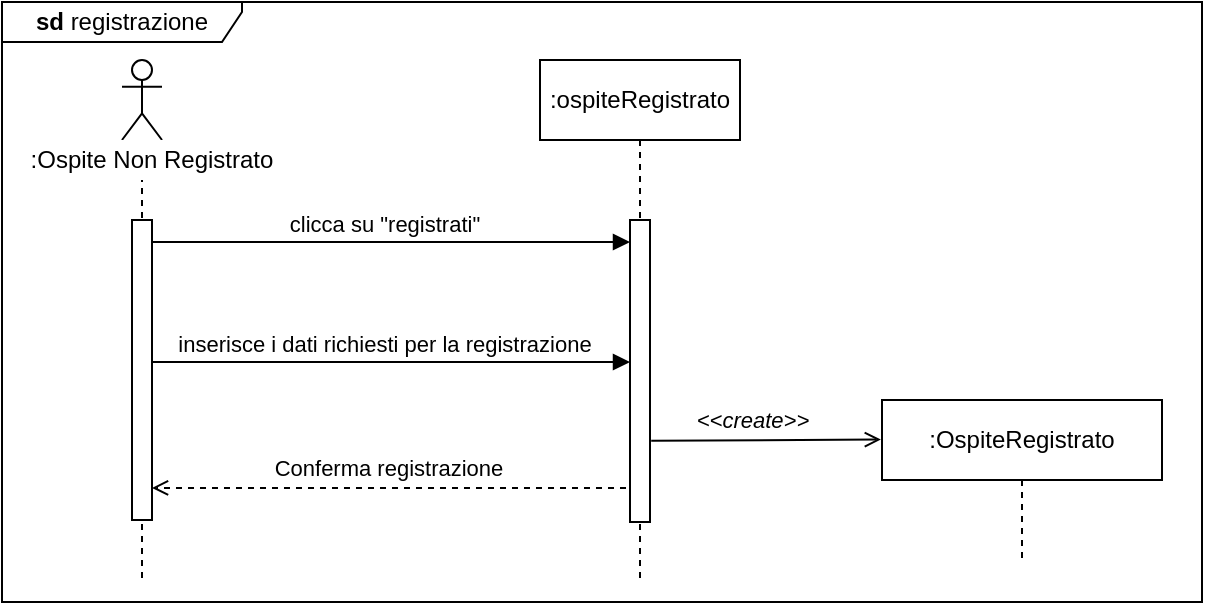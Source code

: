 <mxfile version="13.9.9" type="device"><diagram id="MIO8tU1UEvl1B__BIQpK" name="Page-1"><mxGraphModel dx="852" dy="1663" grid="1" gridSize="10" guides="1" tooltips="1" connect="1" arrows="1" fold="1" page="1" pageScale="1" pageWidth="827" pageHeight="1169" math="0" shadow="0"><root><mxCell id="0"/><mxCell id="1" parent="0"/><mxCell id="ORToput19fKV2EuOsulp-1" value="&lt;b&gt;sd &lt;/b&gt;registrazione" style="shape=umlFrame;whiteSpace=wrap;html=1;width=120;height=20;" parent="1" vertex="1"><mxGeometry x="60" y="-1090" width="600" height="300" as="geometry"/></mxCell><mxCell id="biBlbflUzNOPunbcJSMS-14" value="" style="endArrow=open;dashed=1;endFill=0;endSize=6;html=1;entryX=1;entryY=0.893;entryDx=0;entryDy=0;entryPerimeter=0;startSize=8;" parent="1" target="biBlbflUzNOPunbcJSMS-5" edge="1"><mxGeometry width="160" relative="1" as="geometry"><mxPoint x="372" y="-847" as="sourcePoint"/><mxPoint x="136" y="-833" as="targetPoint"/></mxGeometry></mxCell><mxCell id="biBlbflUzNOPunbcJSMS-9" value="inserisce i dati richiesti per la registrazione" style="html=1;verticalAlign=bottom;startArrow=none;endArrow=block;startSize=8;exitX=0.967;exitY=0.408;exitDx=0;exitDy=0;exitPerimeter=0;startFill=0;endSize=6;" parent="1" edge="1"><mxGeometry x="-0.025" relative="1" as="geometry"><mxPoint x="134.67" y="-909.96" as="sourcePoint"/><mxPoint x="374" y="-910" as="targetPoint"/><mxPoint as="offset"/></mxGeometry></mxCell><mxCell id="biBlbflUzNOPunbcJSMS-13" value="" style="endArrow=open;endFill=1;endSize=6;html=1;exitX=1.06;exitY=0.731;exitDx=0;exitDy=0;exitPerimeter=0;entryX=-0.004;entryY=0.247;entryDx=0;entryDy=0;entryPerimeter=0;startSize=8;" parent="1" source="biBlbflUzNOPunbcJSMS-8" target="biBlbflUzNOPunbcJSMS-11" edge="1"><mxGeometry width="160" relative="1" as="geometry"><mxPoint x="384" y="-901" as="sourcePoint"/><mxPoint x="490" y="-871" as="targetPoint"/></mxGeometry></mxCell><mxCell id="biBlbflUzNOPunbcJSMS-2" value=":ospiteRegistrato" style="shape=umlLifeline;perimeter=lifelinePerimeter;whiteSpace=wrap;html=1;container=1;collapsible=0;recursiveResize=0;outlineConnect=0;" parent="1" vertex="1"><mxGeometry x="329" y="-1061" width="100" height="261" as="geometry"/></mxCell><mxCell id="biBlbflUzNOPunbcJSMS-3" value="" style="shape=umlLifeline;participant=umlActor;perimeter=lifelinePerimeter;whiteSpace=wrap;html=1;container=1;collapsible=0;recursiveResize=0;verticalAlign=top;spacingTop=36;outlineConnect=0;" parent="1" vertex="1"><mxGeometry x="120" y="-1061" width="20" height="261" as="geometry"/></mxCell><mxCell id="biBlbflUzNOPunbcJSMS-5" value="" style="html=1;points=[];perimeter=orthogonalPerimeter;" parent="biBlbflUzNOPunbcJSMS-3" vertex="1"><mxGeometry x="5" y="80" width="10" height="150" as="geometry"/></mxCell><mxCell id="biBlbflUzNOPunbcJSMS-8" value="" style="html=1;points=[];perimeter=orthogonalPerimeter;" parent="1" vertex="1"><mxGeometry x="374" y="-981" width="10" height="151" as="geometry"/></mxCell><mxCell id="biBlbflUzNOPunbcJSMS-11" value=":OspiteRegistrato" style="shape=umlLifeline;perimeter=lifelinePerimeter;whiteSpace=wrap;html=1;container=1;collapsible=0;recursiveResize=0;outlineConnect=0;" parent="1" vertex="1"><mxGeometry x="500" y="-891" width="140" height="80" as="geometry"/></mxCell><mxCell id="biBlbflUzNOPunbcJSMS-15" value="&lt;i&gt;&lt;font style=&quot;font-size: 11px&quot;&gt;&amp;lt;&amp;lt;create&amp;gt;&amp;gt;&lt;/font&gt;&lt;/i&gt;" style="text;html=1;align=center;verticalAlign=middle;resizable=0;points=[];autosize=1;" parent="1" vertex="1"><mxGeometry x="400" y="-891" width="70" height="20" as="geometry"/></mxCell><mxCell id="biBlbflUzNOPunbcJSMS-16" value="&lt;span style=&quot;line-height: 107% ; font-family: &amp;#34;calibri&amp;#34; , sans-serif&quot;&gt;&lt;font style=&quot;font-size: 11px&quot;&gt;Conferma registrazione&lt;/font&gt;&lt;/span&gt;" style="text;html=1;align=center;verticalAlign=middle;resizable=0;points=[];autosize=1;" parent="1" vertex="1"><mxGeometry x="193" y="-867" width="120" height="20" as="geometry"/></mxCell><mxCell id="TRykJOhFTjoU_KH9r5qd-1" value=":Ospite Non Registrato" style="text;html=1;strokeColor=none;align=center;verticalAlign=middle;whiteSpace=wrap;rounded=0;fillColor=#ffffff;" parent="1" vertex="1"><mxGeometry x="70" y="-1021" width="130" height="20" as="geometry"/></mxCell><mxCell id="XE6MLZvDqMOiFiqsNE5J-1" value="clicca su &quot;registrati&quot;" style="html=1;verticalAlign=bottom;startArrow=none;endArrow=block;startSize=8;exitX=0.967;exitY=0.408;exitDx=0;exitDy=0;exitPerimeter=0;startFill=0;endSize=6;" parent="1" edge="1"><mxGeometry x="-0.025" relative="1" as="geometry"><mxPoint x="134.67" y="-969.96" as="sourcePoint"/><mxPoint x="374.0" y="-970" as="targetPoint"/><mxPoint as="offset"/></mxGeometry></mxCell></root></mxGraphModel></diagram></mxfile>